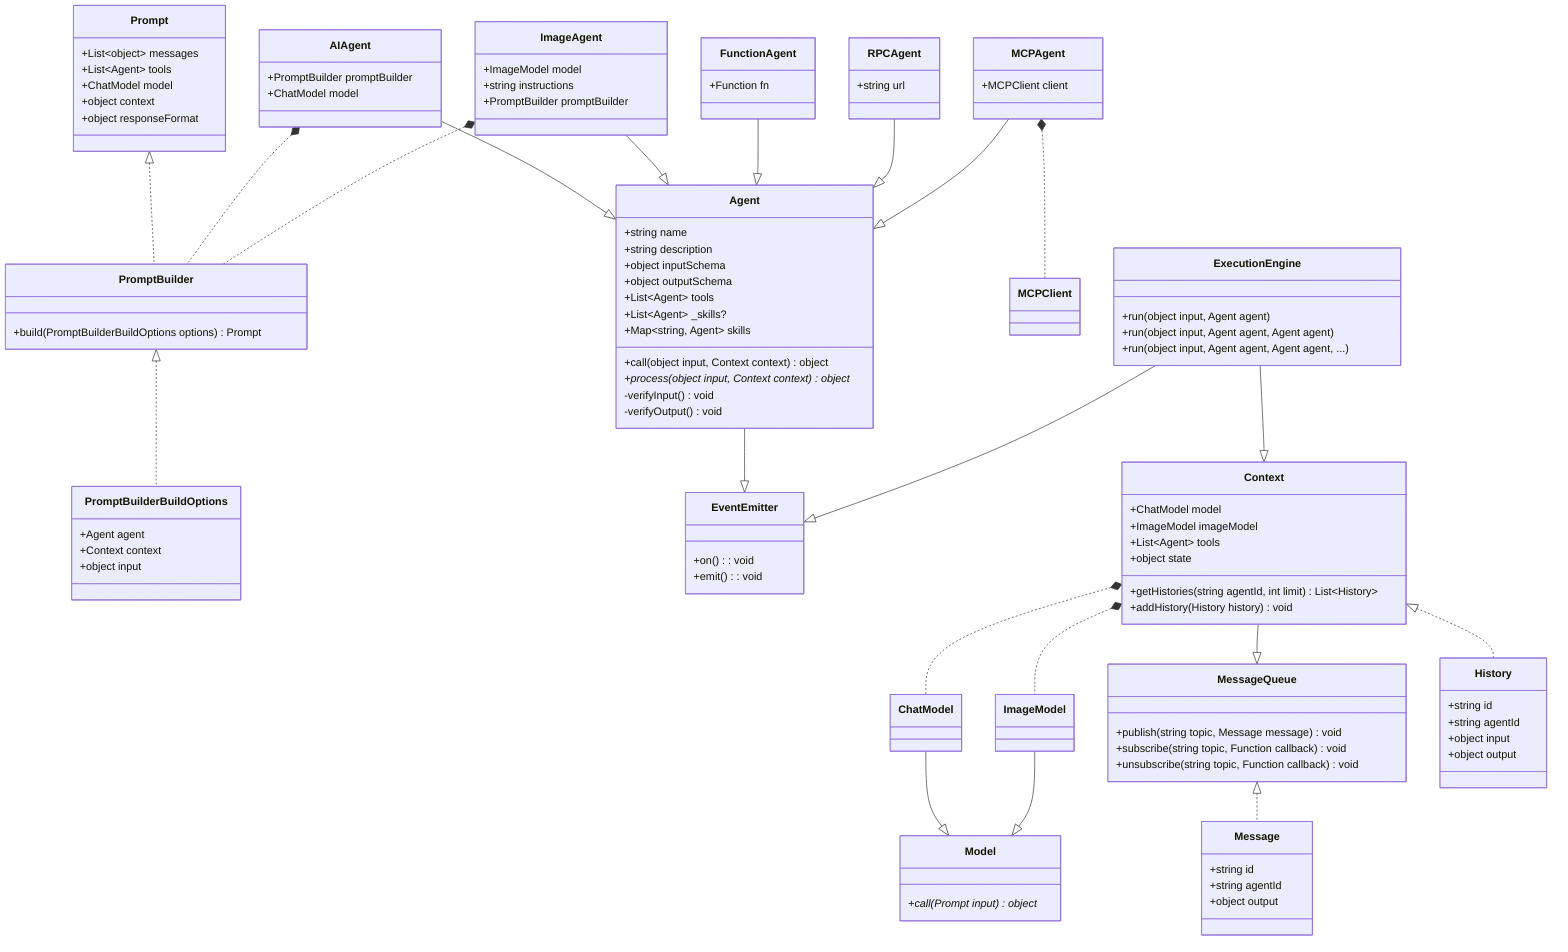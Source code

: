 classDiagram
    class PromptBuilderBuildOptions {
        +Agent agent
        +Context context
        +object input
    }

    PromptBuilder <|.. PromptBuilderBuildOptions
    class PromptBuilder {
        +build(PromptBuilderBuildOptions options) Prompt
    }

    Prompt <|.. PromptBuilder
    class Prompt {
        +List~object~ messages
        +List~Agent~ tools
        +ChatModel model
        +object context
        +object responseFormat
    }

    class Model {
        +call(Prompt input) object*
    }

    ChatModel --|> Model
    class ChatModel {
    }

    ImageModel --|> Model
    class ImageModel {
    }

    Agent --|> EventEmitter
    class Agent {
        +string name
        +string description
        +object inputSchema
        +object outputSchema
        +List~Agent~ tools
        +List~Agent~ _skills?
        +Map~string, Agent~ skills

        +call(object input, Context context) object

        +process(object input, Context context) object*
        -verifyInput() void
        -verifyOutput() void
    }

    AIAgent --|> Agent
    AIAgent *.. PromptBuilder
    class AIAgent {
        +PromptBuilder promptBuilder
        +ChatModel model
    }

    ImageAgent --|> Agent
    ImageAgent *.. PromptBuilder
    class ImageAgent {
        +ImageModel model
        +string instructions
        +PromptBuilder promptBuilder
    }

    FunctionAgent --|> Agent
    class FunctionAgent {
        +Function fn
    }

    RPCAgent --|> Agent
    class RPCAgent {
        +string url
    }

    MCPAgent --|> Agent
    MCPAgent *.. MCPClient
    class MCPAgent {
        +MCPClient client
    }

    class MCPClient {
    }

    class Message {
        +string id
        +string agentId
        +object output
    }

    MessageQueue <|.. Message
    class MessageQueue {
        +publish(string topic, Message message) void
        +subscribe(string topic, Function callback) void
        +unsubscribe(string topic, Function callback) void
    }

    class History {
        +string id
        +string agentId
        +object input
        +object output
    }

    Context *.. ChatModel
    Context *.. ImageModel
    Context --|> MessageQueue
    Context <|.. History
    class Context {
        +ChatModel model
        +ImageModel imageModel
        +List~Agent~ tools
        +object state

        +getHistories(string agentId, int limit) List~History~
        +addHistory(History history) void
    }

    class EventEmitter {
        +on(): void
        +emit(): void
    }

    ExecutionEngine --|> Context
    ExecutionEngine --|> EventEmitter
    class ExecutionEngine {
        +run(object input, Agent agent)
        +run(object input, Agent agent, Agent agent)
        +run(object input, Agent agent, Agent agent, ...)
    }